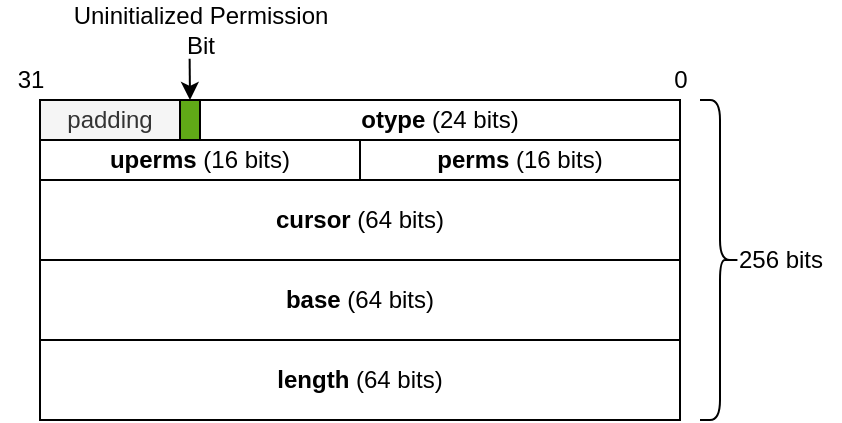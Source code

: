 <mxfile version="12.9.13" type="device"><diagram id="3KFqPBDzLa6M8AIRlCCJ" name="Page-1"><mxGraphModel dx="799" dy="483" grid="1" gridSize="10" guides="1" tooltips="1" connect="1" arrows="1" fold="1" page="1" pageScale="1" pageWidth="850" pageHeight="1100" math="0" shadow="0"><root><mxCell id="0"/><mxCell id="1" parent="0"/><mxCell id="au8rpHjWsESi_DH5Y1kE-1" value="" style="rounded=0;whiteSpace=wrap;html=1;" parent="1" vertex="1"><mxGeometry x="120" y="120" width="320" height="160" as="geometry"/></mxCell><mxCell id="au8rpHjWsESi_DH5Y1kE-2" value="0" style="text;html=1;align=center;verticalAlign=middle;resizable=0;points=[];autosize=1;" parent="1" vertex="1"><mxGeometry x="430" y="100" width="20" height="20" as="geometry"/></mxCell><mxCell id="au8rpHjWsESi_DH5Y1kE-3" value="31" style="text;html=1;align=center;verticalAlign=middle;resizable=0;points=[];autosize=1;" parent="1" vertex="1"><mxGeometry x="100" y="100" width="30" height="20" as="geometry"/></mxCell><mxCell id="au8rpHjWsESi_DH5Y1kE-4" value="" style="shape=curlyBracket;whiteSpace=wrap;html=1;rounded=1;flipH=1;" parent="1" vertex="1"><mxGeometry x="450" y="120" width="20" height="160" as="geometry"/></mxCell><mxCell id="au8rpHjWsESi_DH5Y1kE-5" value="256 bits" style="text;html=1;align=center;verticalAlign=middle;resizable=0;points=[];autosize=1;" parent="1" vertex="1"><mxGeometry x="460" y="190" width="60" height="20" as="geometry"/></mxCell><mxCell id="au8rpHjWsESi_DH5Y1kE-6" value="padding" style="rounded=0;whiteSpace=wrap;html=1;fillColor=#f5f5f5;strokeColor=#000000;fontColor=#333333;" parent="1" vertex="1"><mxGeometry x="120" y="120" width="70" height="20" as="geometry"/></mxCell><mxCell id="au8rpHjWsESi_DH5Y1kE-7" value="" style="rounded=0;whiteSpace=wrap;html=1;strokeColor=#000000;fillColor=#60a917;fontColor=#ffffff;" parent="1" vertex="1"><mxGeometry x="190" y="120" width="10" height="20" as="geometry"/></mxCell><mxCell id="au8rpHjWsESi_DH5Y1kE-8" value="&lt;b&gt;otype&lt;/b&gt; (24 bits)" style="rounded=0;whiteSpace=wrap;html=1;strokeColor=#000000;" parent="1" vertex="1"><mxGeometry x="200" y="120" width="240" height="20" as="geometry"/></mxCell><mxCell id="au8rpHjWsESi_DH5Y1kE-9" value="&lt;b&gt;uperms&lt;/b&gt; (16 bits)" style="rounded=0;whiteSpace=wrap;html=1;strokeColor=#000000;" parent="1" vertex="1"><mxGeometry x="120" y="140" width="160" height="20" as="geometry"/></mxCell><mxCell id="au8rpHjWsESi_DH5Y1kE-10" value="&lt;b&gt;perms &lt;/b&gt;(16 bits)" style="rounded=0;whiteSpace=wrap;html=1;strokeColor=#000000;" parent="1" vertex="1"><mxGeometry x="280" y="140" width="160" height="20" as="geometry"/></mxCell><mxCell id="au8rpHjWsESi_DH5Y1kE-11" value="&lt;b&gt;cursor &lt;/b&gt;(64 bits)" style="rounded=0;whiteSpace=wrap;html=1;strokeColor=#000000;" parent="1" vertex="1"><mxGeometry x="120" y="160" width="320" height="40" as="geometry"/></mxCell><mxCell id="au8rpHjWsESi_DH5Y1kE-12" value="&lt;b&gt;base&amp;nbsp;&lt;/b&gt;(64 bits)" style="rounded=0;whiteSpace=wrap;html=1;strokeColor=#000000;" parent="1" vertex="1"><mxGeometry x="120" y="200" width="320" height="40" as="geometry"/></mxCell><mxCell id="au8rpHjWsESi_DH5Y1kE-13" value="&lt;b&gt;length&amp;nbsp;&lt;/b&gt;(64 bits)" style="rounded=0;whiteSpace=wrap;html=1;strokeColor=#000000;" parent="1" vertex="1"><mxGeometry x="120" y="240" width="320" height="40" as="geometry"/></mxCell><mxCell id="au8rpHjWsESi_DH5Y1kE-14" value="" style="endArrow=classic;html=1;entryX=0.5;entryY=0;entryDx=0;entryDy=0;exitX=0.463;exitY=0.981;exitDx=0;exitDy=0;exitPerimeter=0;" parent="1" target="au8rpHjWsESi_DH5Y1kE-7" edge="1" source="au8rpHjWsESi_DH5Y1kE-15"><mxGeometry width="50" height="50" relative="1" as="geometry"><mxPoint x="185" y="100" as="sourcePoint"/><mxPoint x="210" y="50" as="targetPoint"/></mxGeometry></mxCell><mxCell id="au8rpHjWsESi_DH5Y1kE-15" value="Uninitialized Permission &lt;br&gt;Bit" style="text;html=1;align=center;verticalAlign=middle;resizable=0;points=[];autosize=1;" parent="1" vertex="1"><mxGeometry x="130" y="70" width="140" height="30" as="geometry"/></mxCell></root></mxGraphModel></diagram></mxfile>